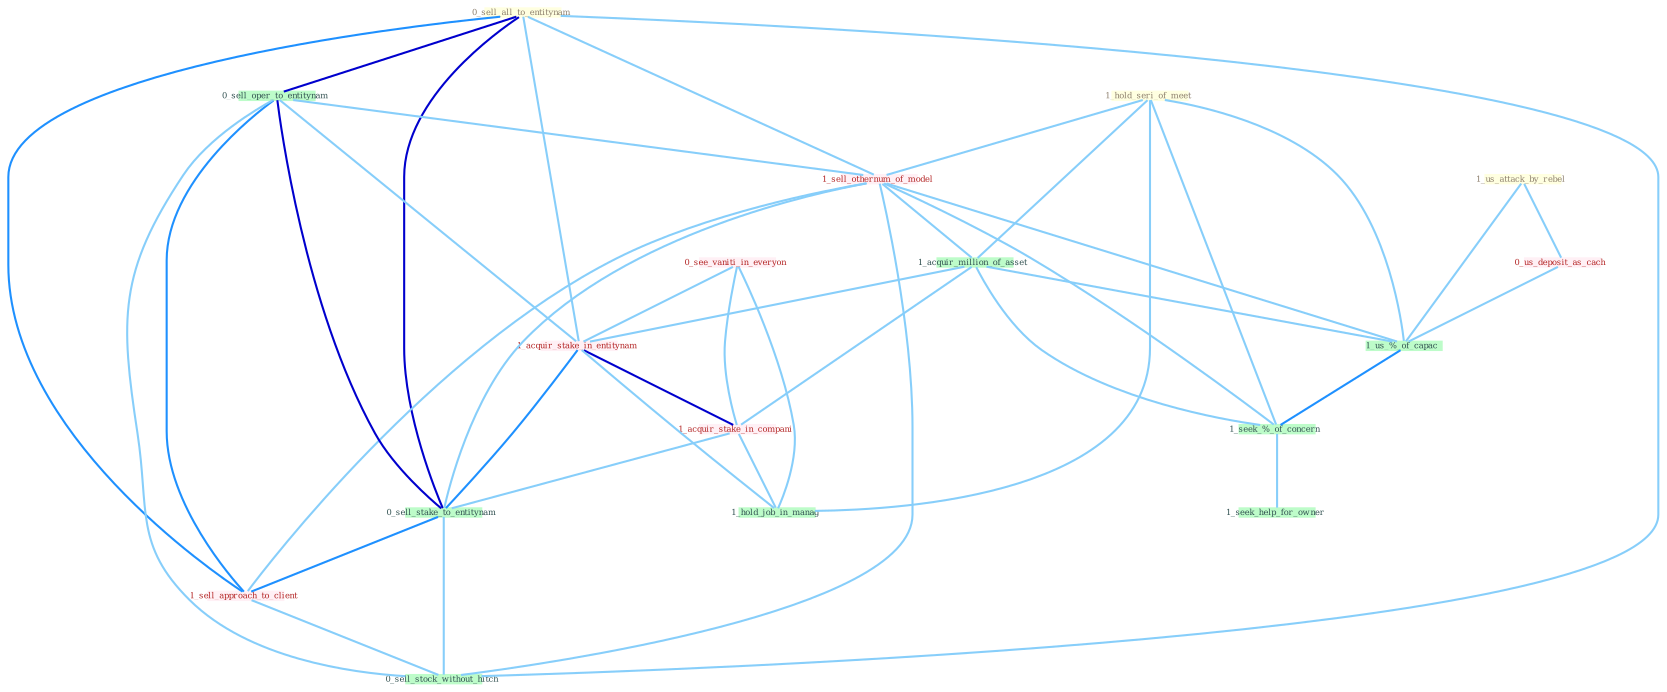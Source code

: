 Graph G{ 
    node
    [shape=polygon,style=filled,width=.5,height=.06,color="#BDFCC9",fixedsize=true,fontsize=4,
    fontcolor="#2f4f4f"];
    {node
    [color="#ffffe0", fontcolor="#8b7d6b"] "1_hold_seri_of_meet " "1_us_attack_by_rebel " "0_sell_all_to_entitynam "}
{node [color="#fff0f5", fontcolor="#b22222"] "1_sell_othernum_of_model " "0_see_vaniti_in_everyon " "0_us_deposit_as_cach " "1_acquir_stake_in_entitynam " "1_acquir_stake_in_compani " "1_sell_approach_to_client "}
edge [color="#B0E2FF"];

	"1_hold_seri_of_meet " -- "1_sell_othernum_of_model " [w="1", color="#87cefa" ];
	"1_hold_seri_of_meet " -- "1_acquir_million_of_asset " [w="1", color="#87cefa" ];
	"1_hold_seri_of_meet " -- "1_us_%_of_capac " [w="1", color="#87cefa" ];
	"1_hold_seri_of_meet " -- "1_hold_job_in_manag " [w="1", color="#87cefa" ];
	"1_hold_seri_of_meet " -- "1_seek_%_of_concern " [w="1", color="#87cefa" ];
	"1_us_attack_by_rebel " -- "0_us_deposit_as_cach " [w="1", color="#87cefa" ];
	"1_us_attack_by_rebel " -- "1_us_%_of_capac " [w="1", color="#87cefa" ];
	"0_sell_all_to_entitynam " -- "0_sell_oper_to_entitynam " [w="3", color="#0000cd" , len=0.6];
	"0_sell_all_to_entitynam " -- "1_sell_othernum_of_model " [w="1", color="#87cefa" ];
	"0_sell_all_to_entitynam " -- "1_acquir_stake_in_entitynam " [w="1", color="#87cefa" ];
	"0_sell_all_to_entitynam " -- "0_sell_stake_to_entitynam " [w="3", color="#0000cd" , len=0.6];
	"0_sell_all_to_entitynam " -- "1_sell_approach_to_client " [w="2", color="#1e90ff" , len=0.8];
	"0_sell_all_to_entitynam " -- "0_sell_stock_without_hitch " [w="1", color="#87cefa" ];
	"0_sell_oper_to_entitynam " -- "1_sell_othernum_of_model " [w="1", color="#87cefa" ];
	"0_sell_oper_to_entitynam " -- "1_acquir_stake_in_entitynam " [w="1", color="#87cefa" ];
	"0_sell_oper_to_entitynam " -- "0_sell_stake_to_entitynam " [w="3", color="#0000cd" , len=0.6];
	"0_sell_oper_to_entitynam " -- "1_sell_approach_to_client " [w="2", color="#1e90ff" , len=0.8];
	"0_sell_oper_to_entitynam " -- "0_sell_stock_without_hitch " [w="1", color="#87cefa" ];
	"1_sell_othernum_of_model " -- "1_acquir_million_of_asset " [w="1", color="#87cefa" ];
	"1_sell_othernum_of_model " -- "0_sell_stake_to_entitynam " [w="1", color="#87cefa" ];
	"1_sell_othernum_of_model " -- "1_us_%_of_capac " [w="1", color="#87cefa" ];
	"1_sell_othernum_of_model " -- "1_sell_approach_to_client " [w="1", color="#87cefa" ];
	"1_sell_othernum_of_model " -- "0_sell_stock_without_hitch " [w="1", color="#87cefa" ];
	"1_sell_othernum_of_model " -- "1_seek_%_of_concern " [w="1", color="#87cefa" ];
	"0_see_vaniti_in_everyon " -- "1_acquir_stake_in_entitynam " [w="1", color="#87cefa" ];
	"0_see_vaniti_in_everyon " -- "1_acquir_stake_in_compani " [w="1", color="#87cefa" ];
	"0_see_vaniti_in_everyon " -- "1_hold_job_in_manag " [w="1", color="#87cefa" ];
	"1_acquir_million_of_asset " -- "1_acquir_stake_in_entitynam " [w="1", color="#87cefa" ];
	"1_acquir_million_of_asset " -- "1_acquir_stake_in_compani " [w="1", color="#87cefa" ];
	"1_acquir_million_of_asset " -- "1_us_%_of_capac " [w="1", color="#87cefa" ];
	"1_acquir_million_of_asset " -- "1_seek_%_of_concern " [w="1", color="#87cefa" ];
	"0_us_deposit_as_cach " -- "1_us_%_of_capac " [w="1", color="#87cefa" ];
	"1_acquir_stake_in_entitynam " -- "1_acquir_stake_in_compani " [w="3", color="#0000cd" , len=0.6];
	"1_acquir_stake_in_entitynam " -- "0_sell_stake_to_entitynam " [w="2", color="#1e90ff" , len=0.8];
	"1_acquir_stake_in_entitynam " -- "1_hold_job_in_manag " [w="1", color="#87cefa" ];
	"1_acquir_stake_in_compani " -- "0_sell_stake_to_entitynam " [w="1", color="#87cefa" ];
	"1_acquir_stake_in_compani " -- "1_hold_job_in_manag " [w="1", color="#87cefa" ];
	"0_sell_stake_to_entitynam " -- "1_sell_approach_to_client " [w="2", color="#1e90ff" , len=0.8];
	"0_sell_stake_to_entitynam " -- "0_sell_stock_without_hitch " [w="1", color="#87cefa" ];
	"1_us_%_of_capac " -- "1_seek_%_of_concern " [w="2", color="#1e90ff" , len=0.8];
	"1_sell_approach_to_client " -- "0_sell_stock_without_hitch " [w="1", color="#87cefa" ];
	"1_seek_%_of_concern " -- "1_seek_help_for_owner " [w="1", color="#87cefa" ];
}